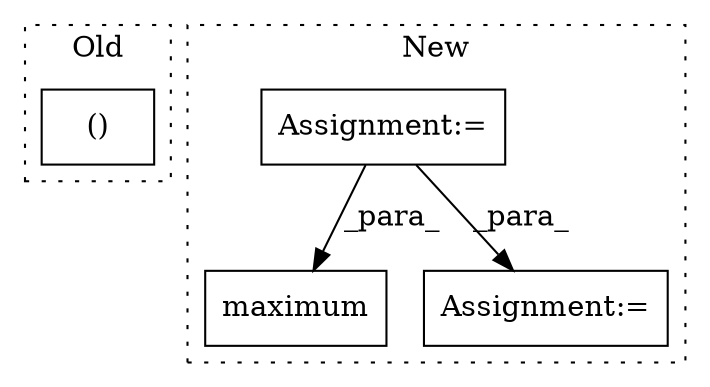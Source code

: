 digraph G {
subgraph cluster0 {
1 [label="()" a="106" s="3173" l="72" shape="box"];
label = "Old";
style="dotted";
}
subgraph cluster1 {
2 [label="maximum" a="32" s="3540,3571" l="8,1" shape="box"];
3 [label="Assignment:=" a="7" s="3065" l="1" shape="box"];
4 [label="Assignment:=" a="7" s="3320" l="1" shape="box"];
label = "New";
style="dotted";
}
3 -> 4 [label="_para_"];
3 -> 2 [label="_para_"];
}